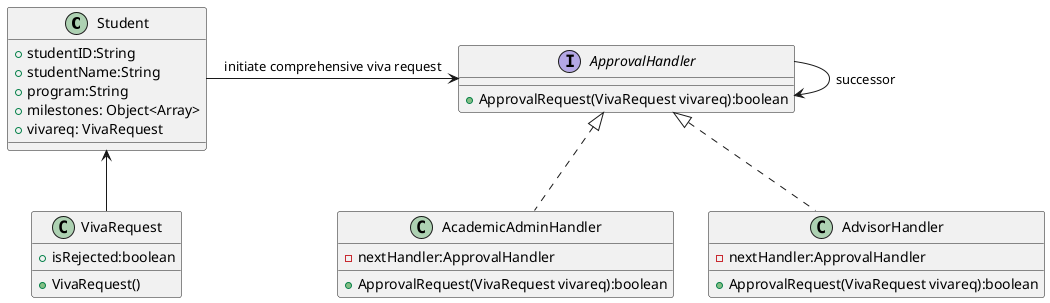 @startuml
class Student {
 +studentID:String
 +studentName:String
 +program:String
 +milestones: Object<Array>
 +vivareq: VivaRequest
}

class VivaRequest{
    +isRejected:boolean
    +VivaRequest()
}

interface ApprovalHandler {
 +ApprovalRequest(VivaRequest vivareq):boolean
}

class AcademicAdminHandler implements ApprovalHandler {
   - nextHandler:ApprovalHandler
  +ApprovalRequest(VivaRequest vivareq):boolean
}

class AdvisorHandler implements ApprovalHandler {
   - nextHandler:ApprovalHandler
  +ApprovalRequest(VivaRequest vivareq):boolean
}

Student -right-> ApprovalHandler : initiate comprehensive viva request
VivaRequest -up-> Student
ApprovalHandler --> ApprovalHandler:successor
@enduml

@startuml

class UserManager {}
class BrokerService {}


interface dataExchange{
 + getData()
 + setData(data)
}

class IMSAdapter implements dataExchange{
- adaptee: IMSService
+ getData()
+ setData(data)
}

class MoodleAdapter implements dataExchange{
- adaptee: MoodleService
+ getData()
+ setData(data)
}

class IMSService{
+ getGrades()
+ getApplicationStatus()
}
class MoodleService{
+ getAssignments()
+ getCourses()
}

UserManager <--> BrokerService
BrokerService --> IMSAdapter
BrokerService --> MoodleAdapter
IMSService <-up- IMSAdapter
MoodleService <-up- MoodleAdapter
@enduml


@startuml

package "Tracker" {
 TrackerService --|> DBObject
}

class User-Student{
  +event : Event
  }
  class Event{
  + events :TrackerService
  +     Event()
    +CompleteStage()
      +CompleteMilestone()
  }
  Event <-up- "User-Student":trigger Event

 Event -down-> TrackerService: Event update

 package "NotificationManager" {
  class Observer {
    -observers : List<Observer>
    +Attach(Observer)
    +Detach(Observer)
    +Notify(event, data)
  }
 }
 Observer *-- Subscriber:subscribe
 interface Subscriber{
 +update(Event)
 }
   class AcadAdmin implements Subscriber {
     -acadAdminStatus : String
     +Update(Event)
   }

   class Advisor implements Subscriber {
     -advisorStatus : String
     +Update(Event)
   }

 Tracker -->"NotificationManager": Notify
 note "Notify(observers, event): for all o in observers{ o->Update() }" as N1
 note "Update() : ObserverState = Event -->GetStatus()" as N2
 N1 .. Observer
 AcadAdmin ..N2
 N2 .. Advisor
@enduml


